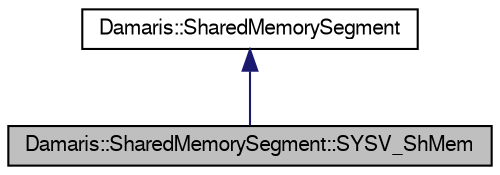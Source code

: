 digraph G
{
  edge [fontname="FreeSans",fontsize="10",labelfontname="FreeSans",labelfontsize="10"];
  node [fontname="FreeSans",fontsize="10",shape=record];
  Node1 [label="Damaris::SharedMemorySegment::SYSV_ShMem",height=0.2,width=0.4,color="black", fillcolor="grey75", style="filled" fontcolor="black"];
  Node2 -> Node1 [dir=back,color="midnightblue",fontsize="10",style="solid",fontname="FreeSans"];
  Node2 [label="Damaris::SharedMemorySegment",height=0.2,width=0.4,color="black", fillcolor="white", style="filled",URL="$class_damaris_1_1_shared_memory_segment.html"];
}

